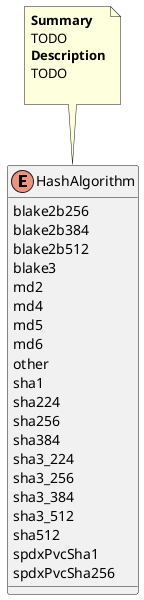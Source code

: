 @startuml
enum HashAlgorithm {
    blake2b256
    blake2b384
    blake2b512
    blake3
    md2
    md4
    md5
    md6
    other
    sha1
    sha224
    sha256
    sha384
    sha3_224
    sha3_256
    sha3_384
    sha3_512
    sha512
    spdxPvcSha1
    spdxPvcSha256
}
note top of HashAlgorithm
<b>Summary</b>
TODO
<b>Description</b>
TODO

end note
@enduml
